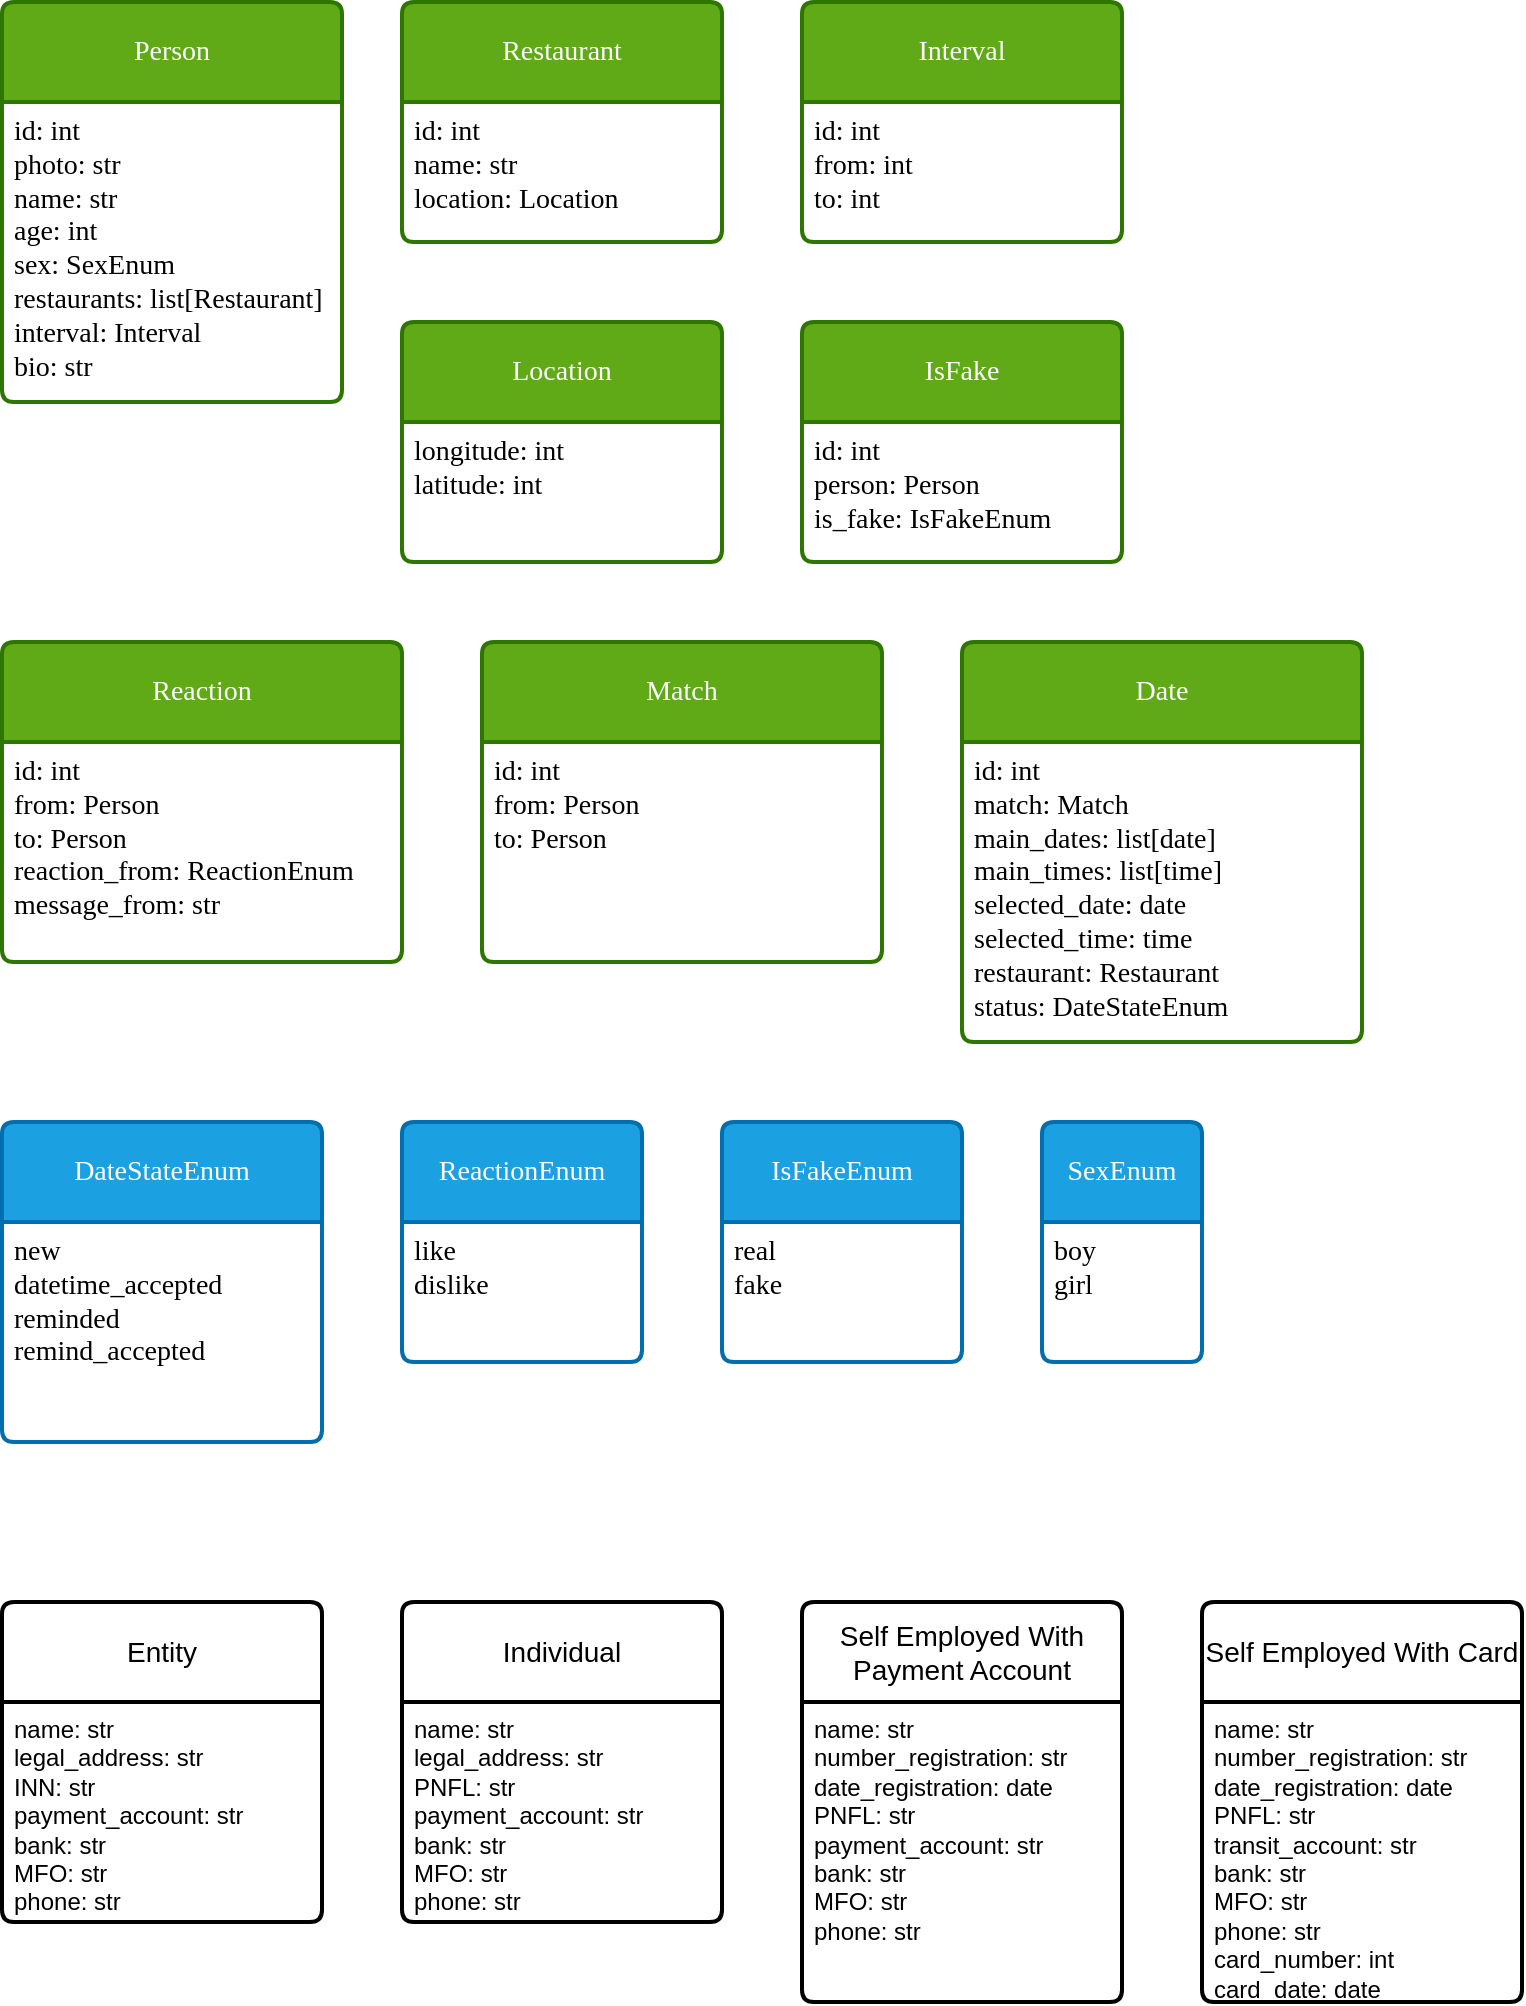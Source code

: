 <mxfile version="21.2.1" type="github">
  <diagram name="Страница 1" id="IpyKYIGc66eHT6IRMl8n">
    <mxGraphModel dx="1106" dy="470" grid="1" gridSize="10" guides="1" tooltips="1" connect="1" arrows="1" fold="1" page="1" pageScale="1" pageWidth="827" pageHeight="1169" math="0" shadow="0">
      <root>
        <mxCell id="0" />
        <mxCell id="1" parent="0" />
        <mxCell id="sQHt2j1zjNg7_AkFd3IT-1" value="Person" style="swimlane;childLayout=stackLayout;horizontal=1;startSize=50;horizontalStack=0;rounded=1;fontSize=14;fontStyle=0;strokeWidth=2;resizeParent=0;resizeLast=1;shadow=0;dashed=0;align=center;arcSize=4;whiteSpace=wrap;html=1;fontFamily=Times New Roman;fillColor=#60a917;fontColor=#ffffff;strokeColor=#2D7600;" parent="1" vertex="1">
          <mxGeometry x="40" y="40" width="170" height="200" as="geometry">
            <mxRectangle x="40" y="40" width="80" height="50" as="alternateBounds" />
          </mxGeometry>
        </mxCell>
        <mxCell id="sQHt2j1zjNg7_AkFd3IT-2" value="id: int&lt;br&gt;photo: str&lt;br&gt;name: str&lt;br style=&quot;font-size: 14px;&quot;&gt;age: int&lt;br style=&quot;font-size: 14px;&quot;&gt;sex: SexEnum&lt;br style=&quot;font-size: 14px;&quot;&gt;restaurants: list[Restaurant]&lt;br style=&quot;font-size: 14px;&quot;&gt;interval: Interval&lt;br style=&quot;font-size: 14px;&quot;&gt;bio: str" style="align=left;strokeColor=none;fillColor=none;spacingLeft=4;fontSize=14;verticalAlign=top;resizable=0;rotatable=0;part=1;html=1;fontFamily=Times New Roman;" parent="sQHt2j1zjNg7_AkFd3IT-1" vertex="1">
          <mxGeometry y="50" width="170" height="150" as="geometry" />
        </mxCell>
        <mxCell id="o55dQj6tfbEgBVc8BPkl-1" value="Restaurant" style="swimlane;childLayout=stackLayout;horizontal=1;startSize=50;horizontalStack=0;rounded=1;fontSize=14;fontStyle=0;strokeWidth=2;resizeParent=0;resizeLast=1;shadow=0;dashed=0;align=center;arcSize=4;whiteSpace=wrap;html=1;fontFamily=Times New Roman;fillColor=#60a917;fontColor=#ffffff;strokeColor=#2D7600;" parent="1" vertex="1">
          <mxGeometry x="240" y="40" width="160" height="120" as="geometry" />
        </mxCell>
        <mxCell id="o55dQj6tfbEgBVc8BPkl-2" value="id: int&lt;br&gt;name: str&lt;br&gt;location: Location" style="align=left;strokeColor=none;fillColor=none;spacingLeft=4;fontSize=14;verticalAlign=top;resizable=0;rotatable=0;part=1;html=1;fontFamily=Times New Roman;" parent="o55dQj6tfbEgBVc8BPkl-1" vertex="1">
          <mxGeometry y="50" width="160" height="70" as="geometry" />
        </mxCell>
        <mxCell id="o55dQj6tfbEgBVc8BPkl-3" value="Interval" style="swimlane;childLayout=stackLayout;horizontal=1;startSize=50;horizontalStack=0;rounded=1;fontSize=14;fontStyle=0;strokeWidth=2;resizeParent=0;resizeLast=1;shadow=0;dashed=0;align=center;arcSize=4;whiteSpace=wrap;html=1;fontFamily=Times New Roman;fillColor=#60a917;fontColor=#ffffff;strokeColor=#2D7600;" parent="1" vertex="1">
          <mxGeometry x="440" y="40" width="160" height="120" as="geometry" />
        </mxCell>
        <mxCell id="o55dQj6tfbEgBVc8BPkl-4" value="id: int&lt;br&gt;from: int&lt;br style=&quot;font-size: 14px;&quot;&gt;to: int" style="align=left;strokeColor=none;fillColor=none;spacingLeft=4;fontSize=14;verticalAlign=top;resizable=0;rotatable=0;part=1;html=1;fontFamily=Times New Roman;" parent="o55dQj6tfbEgBVc8BPkl-3" vertex="1">
          <mxGeometry y="50" width="160" height="70" as="geometry" />
        </mxCell>
        <mxCell id="o55dQj6tfbEgBVc8BPkl-5" value="Reaction" style="swimlane;childLayout=stackLayout;horizontal=1;startSize=50;horizontalStack=0;rounded=1;fontSize=14;fontStyle=0;strokeWidth=2;resizeParent=0;resizeLast=1;shadow=0;dashed=0;align=center;arcSize=4;whiteSpace=wrap;html=1;fontFamily=Times New Roman;fillColor=#60a917;fontColor=#ffffff;strokeColor=#2D7600;" parent="1" vertex="1">
          <mxGeometry x="40" y="360" width="200" height="160" as="geometry" />
        </mxCell>
        <mxCell id="o55dQj6tfbEgBVc8BPkl-6" value="id: int&lt;br&gt;from: Person&lt;br style=&quot;font-size: 14px;&quot;&gt;to: Person&lt;br&gt;reaction_from: ReactionEnum&lt;br&gt;message_from: str" style="align=left;strokeColor=none;fillColor=none;spacingLeft=4;fontSize=14;verticalAlign=top;resizable=0;rotatable=0;part=1;html=1;fontFamily=Times New Roman;" parent="o55dQj6tfbEgBVc8BPkl-5" vertex="1">
          <mxGeometry y="50" width="200" height="110" as="geometry" />
        </mxCell>
        <mxCell id="o55dQj6tfbEgBVc8BPkl-46" value="" style="rounded=1;whiteSpace=wrap;html=1;fillColor=none;" parent="o55dQj6tfbEgBVc8BPkl-5" vertex="1">
          <mxGeometry y="160" width="200" as="geometry" />
        </mxCell>
        <mxCell id="o55dQj6tfbEgBVc8BPkl-24" value="Match" style="swimlane;childLayout=stackLayout;horizontal=1;startSize=50;horizontalStack=0;rounded=1;fontSize=14;fontStyle=0;strokeWidth=2;resizeParent=0;resizeLast=1;shadow=0;dashed=0;align=center;arcSize=4;whiteSpace=wrap;html=1;fontFamily=Times New Roman;fillColor=#60a917;fontColor=#ffffff;strokeColor=#2D7600;" parent="1" vertex="1">
          <mxGeometry x="280" y="360" width="200" height="160" as="geometry" />
        </mxCell>
        <mxCell id="o55dQj6tfbEgBVc8BPkl-25" value="id: int&lt;br&gt;from: Person&lt;br style=&quot;font-size: 14px;&quot;&gt;to: Person" style="align=left;strokeColor=none;fillColor=none;spacingLeft=4;fontSize=14;verticalAlign=top;resizable=0;rotatable=0;part=1;html=1;fontFamily=Times New Roman;" parent="o55dQj6tfbEgBVc8BPkl-24" vertex="1">
          <mxGeometry y="50" width="200" height="110" as="geometry" />
        </mxCell>
        <mxCell id="o55dQj6tfbEgBVc8BPkl-26" value="Date" style="swimlane;childLayout=stackLayout;horizontal=1;startSize=50;horizontalStack=0;rounded=1;fontSize=14;fontStyle=0;strokeWidth=2;resizeParent=0;resizeLast=1;shadow=0;dashed=0;align=center;arcSize=4;whiteSpace=wrap;html=1;fontFamily=Times New Roman;fillColor=#60a917;fontColor=#ffffff;strokeColor=#2D7600;" parent="1" vertex="1">
          <mxGeometry x="520" y="360" width="200" height="200" as="geometry" />
        </mxCell>
        <mxCell id="o55dQj6tfbEgBVc8BPkl-27" value="id: int&lt;br&gt;match: Match&lt;br&gt;main_dates: list[date]&lt;br&gt;main_times: list[time]&lt;br&gt;selected_date: date&lt;br&gt;selected_time: time&lt;br&gt;restaurant: Restaurant&lt;br&gt;status: DateStateEnum" style="align=left;strokeColor=none;fillColor=none;spacingLeft=4;fontSize=14;verticalAlign=top;resizable=0;rotatable=0;part=1;html=1;fontFamily=Times New Roman;" parent="o55dQj6tfbEgBVc8BPkl-26" vertex="1">
          <mxGeometry y="50" width="200" height="150" as="geometry" />
        </mxCell>
        <mxCell id="o55dQj6tfbEgBVc8BPkl-47" value="" style="rounded=1;whiteSpace=wrap;html=1;" parent="o55dQj6tfbEgBVc8BPkl-26" vertex="1">
          <mxGeometry y="200" width="200" as="geometry" />
        </mxCell>
        <mxCell id="o55dQj6tfbEgBVc8BPkl-28" value="Location" style="swimlane;childLayout=stackLayout;horizontal=1;startSize=50;horizontalStack=0;rounded=1;fontSize=14;fontStyle=0;strokeWidth=2;resizeParent=0;resizeLast=1;shadow=0;dashed=0;align=center;arcSize=4;whiteSpace=wrap;html=1;fontFamily=Times New Roman;fillColor=#60a917;fontColor=#ffffff;strokeColor=#2D7600;" parent="1" vertex="1">
          <mxGeometry x="240" y="200" width="160" height="120" as="geometry" />
        </mxCell>
        <mxCell id="o55dQj6tfbEgBVc8BPkl-29" value="longitude: int&lt;br style=&quot;font-size: 14px;&quot;&gt;latitude: int" style="align=left;strokeColor=none;fillColor=none;spacingLeft=4;fontSize=14;verticalAlign=top;resizable=0;rotatable=0;part=1;html=1;fontFamily=Times New Roman;" parent="o55dQj6tfbEgBVc8BPkl-28" vertex="1">
          <mxGeometry y="50" width="160" height="70" as="geometry" />
        </mxCell>
        <mxCell id="o55dQj6tfbEgBVc8BPkl-30" value="IsFake" style="swimlane;childLayout=stackLayout;horizontal=1;startSize=50;horizontalStack=0;rounded=1;fontSize=14;fontStyle=0;strokeWidth=2;resizeParent=0;resizeLast=1;shadow=0;dashed=0;align=center;arcSize=4;whiteSpace=wrap;html=1;fontFamily=Times New Roman;fillColor=#60a917;fontColor=#ffffff;strokeColor=#2D7600;" parent="1" vertex="1">
          <mxGeometry x="440" y="200" width="160" height="120" as="geometry" />
        </mxCell>
        <mxCell id="o55dQj6tfbEgBVc8BPkl-31" value="id: int&lt;br&gt;person: Person&lt;br&gt;is_fake: IsFakeEnum" style="align=left;strokeColor=none;fillColor=none;spacingLeft=4;fontSize=14;verticalAlign=top;resizable=0;rotatable=0;part=1;html=1;fontFamily=Times New Roman;" parent="o55dQj6tfbEgBVc8BPkl-30" vertex="1">
          <mxGeometry y="50" width="160" height="70" as="geometry" />
        </mxCell>
        <mxCell id="o55dQj6tfbEgBVc8BPkl-32" value="DateStateEnum" style="swimlane;childLayout=stackLayout;horizontal=1;startSize=50;horizontalStack=0;rounded=1;fontSize=14;fontStyle=0;strokeWidth=2;resizeParent=0;resizeLast=1;shadow=0;dashed=0;align=center;arcSize=4;whiteSpace=wrap;html=1;fontFamily=Times New Roman;fillColor=#1ba1e2;fontColor=#ffffff;strokeColor=#006EAF;" parent="1" vertex="1">
          <mxGeometry x="40" y="600" width="160" height="160" as="geometry" />
        </mxCell>
        <mxCell id="o55dQj6tfbEgBVc8BPkl-33" value="new&lt;br&gt;datetime_accepted&lt;br&gt;reminded&lt;br&gt;remind_accepted" style="align=left;strokeColor=none;fillColor=none;spacingLeft=4;fontSize=14;verticalAlign=top;resizable=0;rotatable=0;part=1;html=1;fontFamily=Times New Roman;" parent="o55dQj6tfbEgBVc8BPkl-32" vertex="1">
          <mxGeometry y="50" width="160" height="110" as="geometry" />
        </mxCell>
        <mxCell id="o55dQj6tfbEgBVc8BPkl-34" value="SexEnum" style="swimlane;childLayout=stackLayout;horizontal=1;startSize=50;horizontalStack=0;rounded=1;fontSize=14;fontStyle=0;strokeWidth=2;resizeParent=0;resizeLast=1;shadow=0;dashed=0;align=center;arcSize=4;whiteSpace=wrap;html=1;fontFamily=Times New Roman;fillColor=#1ba1e2;fontColor=#ffffff;strokeColor=#006EAF;" parent="1" vertex="1">
          <mxGeometry x="560" y="600" width="80" height="120" as="geometry" />
        </mxCell>
        <mxCell id="o55dQj6tfbEgBVc8BPkl-35" value="boy&lt;br&gt;girl" style="align=left;strokeColor=none;fillColor=none;spacingLeft=4;fontSize=14;verticalAlign=top;resizable=0;rotatable=0;part=1;html=1;fontFamily=Times New Roman;" parent="o55dQj6tfbEgBVc8BPkl-34" vertex="1">
          <mxGeometry y="50" width="80" height="70" as="geometry" />
        </mxCell>
        <mxCell id="o55dQj6tfbEgBVc8BPkl-36" value="ReactionEnum" style="swimlane;childLayout=stackLayout;horizontal=1;startSize=50;horizontalStack=0;rounded=1;fontSize=14;fontStyle=0;strokeWidth=2;resizeParent=0;resizeLast=1;shadow=0;dashed=0;align=center;arcSize=4;whiteSpace=wrap;html=1;fontFamily=Times New Roman;fillColor=#1ba1e2;fontColor=#ffffff;strokeColor=#006EAF;" parent="1" vertex="1">
          <mxGeometry x="240" y="600" width="120" height="120" as="geometry" />
        </mxCell>
        <mxCell id="o55dQj6tfbEgBVc8BPkl-37" value="like&lt;br&gt;dislike" style="align=left;strokeColor=none;fillColor=none;spacingLeft=4;fontSize=14;verticalAlign=top;resizable=0;rotatable=0;part=1;html=1;fontFamily=Times New Roman;" parent="o55dQj6tfbEgBVc8BPkl-36" vertex="1">
          <mxGeometry y="50" width="120" height="70" as="geometry" />
        </mxCell>
        <mxCell id="o55dQj6tfbEgBVc8BPkl-38" value="IsFakeEnum" style="swimlane;childLayout=stackLayout;horizontal=1;startSize=50;horizontalStack=0;rounded=1;fontSize=14;fontStyle=0;strokeWidth=2;resizeParent=0;resizeLast=1;shadow=0;dashed=0;align=center;arcSize=4;whiteSpace=wrap;html=1;fontFamily=Times New Roman;fillColor=#1ba1e2;fontColor=#ffffff;strokeColor=#006EAF;" parent="1" vertex="1">
          <mxGeometry x="400" y="600" width="120" height="120" as="geometry" />
        </mxCell>
        <mxCell id="o55dQj6tfbEgBVc8BPkl-39" value="real&lt;br&gt;fake" style="align=left;strokeColor=none;fillColor=none;spacingLeft=4;fontSize=14;verticalAlign=top;resizable=0;rotatable=0;part=1;html=1;fontFamily=Times New Roman;" parent="o55dQj6tfbEgBVc8BPkl-38" vertex="1">
          <mxGeometry y="50" width="120" height="70" as="geometry" />
        </mxCell>
        <mxCell id="1HN1eMHKt9tJ6cDpkiC3-3" value="Entity" style="swimlane;childLayout=stackLayout;horizontal=1;startSize=50;horizontalStack=0;rounded=1;fontSize=14;fontStyle=0;strokeWidth=2;resizeParent=0;resizeLast=1;shadow=0;dashed=0;align=center;arcSize=4;whiteSpace=wrap;html=1;" parent="1" vertex="1">
          <mxGeometry x="40" y="840" width="160" height="160" as="geometry" />
        </mxCell>
        <mxCell id="1HN1eMHKt9tJ6cDpkiC3-4" value="name: str&lt;br&gt;legal_address: str&lt;br&gt;INN: str&lt;br&gt;payment_account: str&lt;br&gt;bank: str&lt;br&gt;MFO: str&lt;br&gt;phone: str" style="align=left;strokeColor=none;fillColor=none;spacingLeft=4;fontSize=12;verticalAlign=top;resizable=0;rotatable=0;part=1;html=1;" parent="1HN1eMHKt9tJ6cDpkiC3-3" vertex="1">
          <mxGeometry y="50" width="160" height="110" as="geometry" />
        </mxCell>
        <mxCell id="1HN1eMHKt9tJ6cDpkiC3-6" value="Individual" style="swimlane;childLayout=stackLayout;horizontal=1;startSize=50;horizontalStack=0;rounded=1;fontSize=14;fontStyle=0;strokeWidth=2;resizeParent=0;resizeLast=1;shadow=0;dashed=0;align=center;arcSize=4;whiteSpace=wrap;html=1;" parent="1" vertex="1">
          <mxGeometry x="240" y="840" width="160" height="160" as="geometry">
            <mxRectangle x="240" y="1000" width="100" height="50" as="alternateBounds" />
          </mxGeometry>
        </mxCell>
        <mxCell id="1HN1eMHKt9tJ6cDpkiC3-7" value="name: str&lt;br&gt;legal_address: str&lt;br&gt;PNFL: str&lt;br&gt;payment_account: str&lt;br&gt;bank: str&lt;br&gt;MFO: str&lt;br&gt;phone: str" style="align=left;strokeColor=none;fillColor=none;spacingLeft=4;fontSize=12;verticalAlign=top;resizable=0;rotatable=0;part=1;html=1;" parent="1HN1eMHKt9tJ6cDpkiC3-6" vertex="1">
          <mxGeometry y="50" width="160" height="110" as="geometry" />
        </mxCell>
        <mxCell id="1HN1eMHKt9tJ6cDpkiC3-8" value="Self Employed With Payment Account" style="swimlane;childLayout=stackLayout;horizontal=1;startSize=50;horizontalStack=0;rounded=1;fontSize=14;fontStyle=0;strokeWidth=2;resizeParent=0;resizeLast=1;shadow=0;dashed=0;align=center;arcSize=4;whiteSpace=wrap;html=1;" parent="1" vertex="1">
          <mxGeometry x="440" y="840" width="160" height="200" as="geometry" />
        </mxCell>
        <mxCell id="1HN1eMHKt9tJ6cDpkiC3-9" value="name: str&lt;br&gt;number_registration: str&lt;br&gt;date_registration: date&lt;br&gt;PNFL: str&lt;br&gt;payment_account: str&lt;br&gt;bank: str&lt;br&gt;MFO: str&lt;br&gt;phone: str" style="align=left;strokeColor=none;fillColor=none;spacingLeft=4;fontSize=12;verticalAlign=top;resizable=0;rotatable=0;part=1;html=1;" parent="1HN1eMHKt9tJ6cDpkiC3-8" vertex="1">
          <mxGeometry y="50" width="160" height="150" as="geometry" />
        </mxCell>
        <mxCell id="1HN1eMHKt9tJ6cDpkiC3-10" value="Self Employed With Card" style="swimlane;childLayout=stackLayout;horizontal=1;startSize=50;horizontalStack=0;rounded=1;fontSize=14;fontStyle=0;strokeWidth=2;resizeParent=0;resizeLast=1;shadow=0;dashed=0;align=center;arcSize=4;whiteSpace=wrap;html=1;" parent="1" vertex="1">
          <mxGeometry x="640" y="840" width="160" height="200" as="geometry" />
        </mxCell>
        <mxCell id="1HN1eMHKt9tJ6cDpkiC3-11" value="name: str&lt;br&gt;number_registration: str&lt;br&gt;date_registration: date&lt;br&gt;PNFL: str&lt;br&gt;transit_account: str&lt;br&gt;bank: str&lt;br&gt;MFO: str&lt;br&gt;phone: str&lt;br&gt;card_number: int&lt;br&gt;card_date: date" style="align=left;strokeColor=none;fillColor=none;spacingLeft=4;fontSize=12;verticalAlign=top;resizable=0;rotatable=0;part=1;html=1;" parent="1HN1eMHKt9tJ6cDpkiC3-10" vertex="1">
          <mxGeometry y="50" width="160" height="150" as="geometry" />
        </mxCell>
      </root>
    </mxGraphModel>
  </diagram>
</mxfile>
